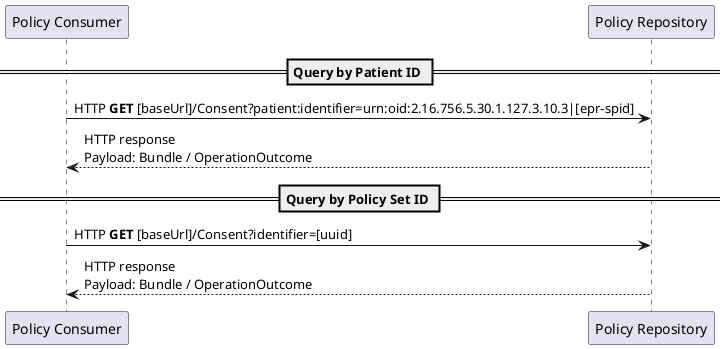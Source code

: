@startuml

participant "Policy Consumer" as Consumer
participant "Policy Repository" as Repo

== Query by Patient ID ==

Consumer -> Repo: HTTP <b>GET</b> [baseUrl]/Consent?patient:identifier=urn:oid:2.16.756.5.30.1.127.3.10.3|[epr-spid]
Repo --> Consumer: HTTP response\nPayload: Bundle / OperationOutcome


== Query by Policy Set ID ==

Consumer -> Repo: HTTP <b>GET</b> [baseUrl]/Consent?identifier=[uuid]
Repo --> Consumer: HTTP response\nPayload: Bundle / OperationOutcome

@enduml